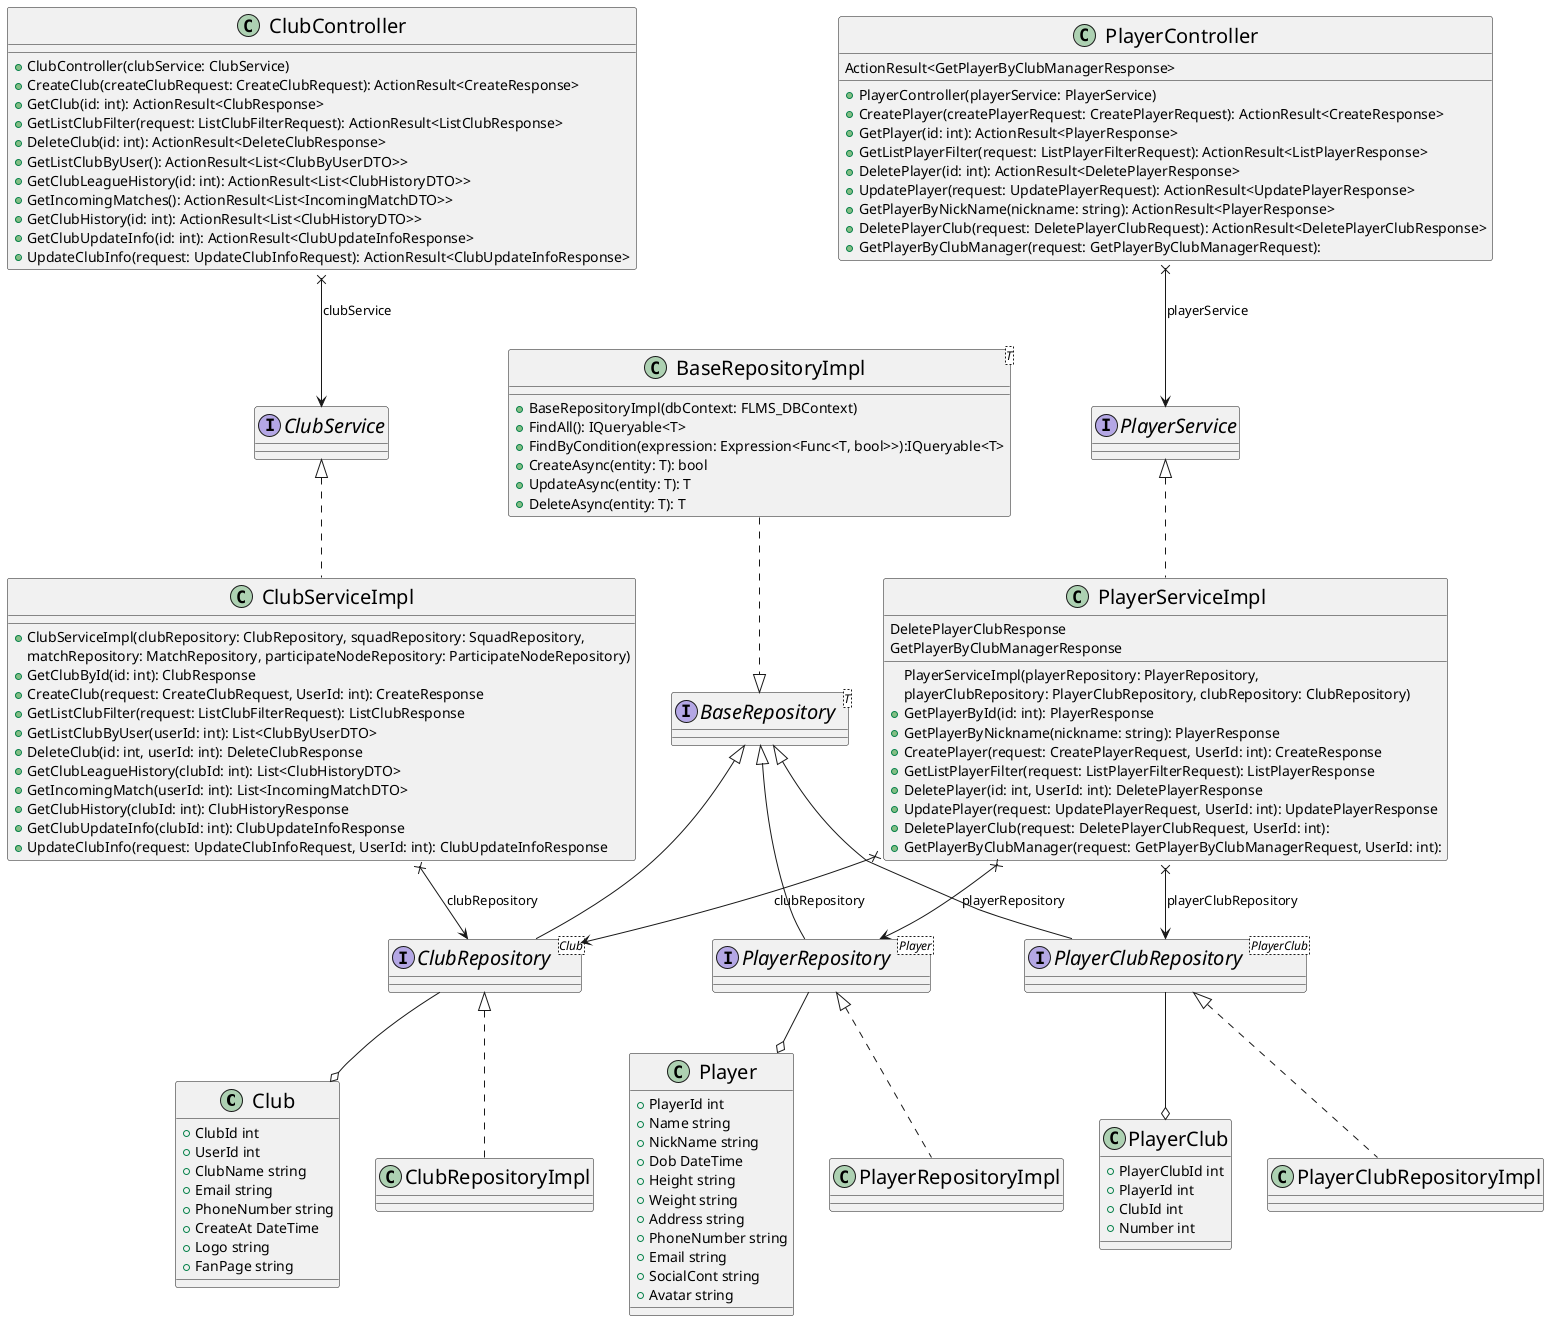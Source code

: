 @startuml Feature for club manager - club management
skinparam classFontSize 20

class Club{
    +ClubId int
    +UserId int
    +ClubName string
    +Email string
    +PhoneNumber string
    +CreateAt DateTime
    +Logo string
    +FanPage string
}

class Player{
    +PlayerId int
    +Name string
    +NickName string
    +Dob DateTime
    +Height string
    +Weight string
    +Address string
    +PhoneNumber string
    +Email string
    +SocialCont string
    +Avatar string
}

class PlayerClub{
    +PlayerClubId int
    +PlayerId int
    +ClubId int
    +Number int
}

class ClubController{
    +ClubController(clubService: ClubService)
    +CreateClub(createClubRequest: CreateClubRequest): ActionResult<CreateResponse>
    +GetClub(id: int): ActionResult<ClubResponse>
    +GetListClubFilter(request: ListClubFilterRequest): ActionResult<ListClubResponse>
    +DeleteClub(id: int): ActionResult<DeleteClubResponse>
    +GetListClubByUser(): ActionResult<List<ClubByUserDTO>>
    +GetClubLeagueHistory(id: int): ActionResult<List<ClubHistoryDTO>>
    +GetIncomingMatches(): ActionResult<List<IncomingMatchDTO>>
    +GetClubHistory(id: int): ActionResult<List<ClubHistoryDTO>>
    +GetClubUpdateInfo(id: int): ActionResult<ClubUpdateInfoResponse>
    +UpdateClubInfo(request: UpdateClubInfoRequest): ActionResult<ClubUpdateInfoResponse>
}
ClubController x--> ClubService: clubService

interface ClubService

class ClubServiceImpl implements ClubService{
    +ClubServiceImpl(clubRepository: ClubRepository, squadRepository: SquadRepository, 
    matchRepository: MatchRepository, participateNodeRepository: ParticipateNodeRepository)
    +GetClubById(id: int): ClubResponse
    +CreateClub(request: CreateClubRequest, UserId: int): CreateResponse
    +GetListClubFilter(request: ListClubFilterRequest): ListClubResponse
    +GetListClubByUser(userId: int): List<ClubByUserDTO>
    +DeleteClub(id: int, userId: int): DeleteClubResponse
    +GetClubLeagueHistory(clubId: int): List<ClubHistoryDTO>
    +GetIncomingMatch(userId: int): List<IncomingMatchDTO>
    +GetClubHistory(clubId: int): ClubHistoryResponse
    +GetClubUpdateInfo(clubId: int): ClubUpdateInfoResponse
    +UpdateClubInfo(request: UpdateClubInfoRequest, UserId: int): ClubUpdateInfoResponse
}
ClubServiceImpl x--> ClubRepository: clubRepository

interface BaseRepository<T>

class BaseRepositoryImpl<T> {
  +BaseRepositoryImpl(dbContext: FLMS_DBContext)
  +FindAll(): IQueryable<T>
  +FindByCondition(expression: Expression<Func<T, bool>>):IQueryable<T>
  +CreateAsync(entity: T): bool
  +UpdateAsync(entity: T): T
  +DeleteAsync(entity: T): T
}
BaseRepositoryImpl ..|> BaseRepository 

interface ClubRepository<Club> implements BaseRepository
ClubRepository --o Club

class ClubRepositoryImpl implements ClubRepository

class PlayerController{
    +PlayerController(playerService: PlayerService)
    +CreatePlayer(createPlayerRequest: CreatePlayerRequest): ActionResult<CreateResponse>
    +GetPlayer(id: int): ActionResult<PlayerResponse>
    +GetListPlayerFilter(request: ListPlayerFilterRequest): ActionResult<ListPlayerResponse>
    +DeletePlayer(id: int): ActionResult<DeletePlayerResponse>
    +UpdatePlayer(request: UpdatePlayerRequest): ActionResult<UpdatePlayerResponse>
    +GetPlayerByNickName(nickname: string): ActionResult<PlayerResponse>
    +DeletePlayerClub(request: DeletePlayerClubRequest): ActionResult<DeletePlayerClubResponse>
    +GetPlayerByClubManager(request: GetPlayerByClubManagerRequest): 
    ActionResult<GetPlayerByClubManagerResponse>
}
PlayerController x--> PlayerService: playerService

interface PlayerService

class PlayerServiceImpl implements PlayerService{
    PlayerServiceImpl(playerRepository: PlayerRepository, 
    playerClubRepository: PlayerClubRepository, clubRepository: ClubRepository)
    +GetPlayerById(id: int): PlayerResponse
    +GetPlayerByNickname(nickname: string): PlayerResponse
    +CreatePlayer(request: CreatePlayerRequest, UserId: int): CreateResponse
    +GetListPlayerFilter(request: ListPlayerFilterRequest): ListPlayerResponse
    +DeletePlayer(id: int, UserId: int): DeletePlayerResponse
    +UpdatePlayer(request: UpdatePlayerRequest, UserId: int): UpdatePlayerResponse
    +DeletePlayerClub(request: DeletePlayerClubRequest, UserId: int): 
    DeletePlayerClubResponse
    +GetPlayerByClubManager(request: GetPlayerByClubManagerRequest, UserId: int): 
    GetPlayerByClubManagerResponse
}
PlayerServiceImpl x--> PlayerRepository: playerRepository
PlayerServiceImpl x--> PlayerClubRepository: playerClubRepository
PlayerServiceImpl x--> ClubRepository: clubRepository

interface PlayerRepository<Player> implements BaseRepository
PlayerRepository --o Player

class PlayerRepositoryImpl implements PlayerRepository

interface PlayerClubRepository<PlayerClub> implements BaseRepository
PlayerClubRepository --o PlayerClub

class PlayerClubRepositoryImpl implements PlayerClubRepository

@enduml